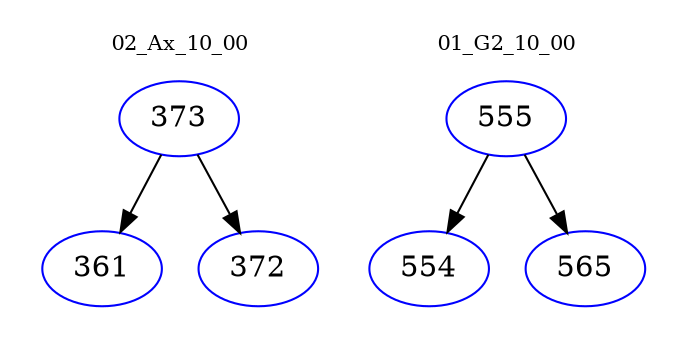 digraph{
subgraph cluster_0 {
color = white
label = "02_Ax_10_00";
fontsize=10;
T0_373 [label="373", color="blue"]
T0_373 -> T0_361 [color="black"]
T0_361 [label="361", color="blue"]
T0_373 -> T0_372 [color="black"]
T0_372 [label="372", color="blue"]
}
subgraph cluster_1 {
color = white
label = "01_G2_10_00";
fontsize=10;
T1_555 [label="555", color="blue"]
T1_555 -> T1_554 [color="black"]
T1_554 [label="554", color="blue"]
T1_555 -> T1_565 [color="black"]
T1_565 [label="565", color="blue"]
}
}
